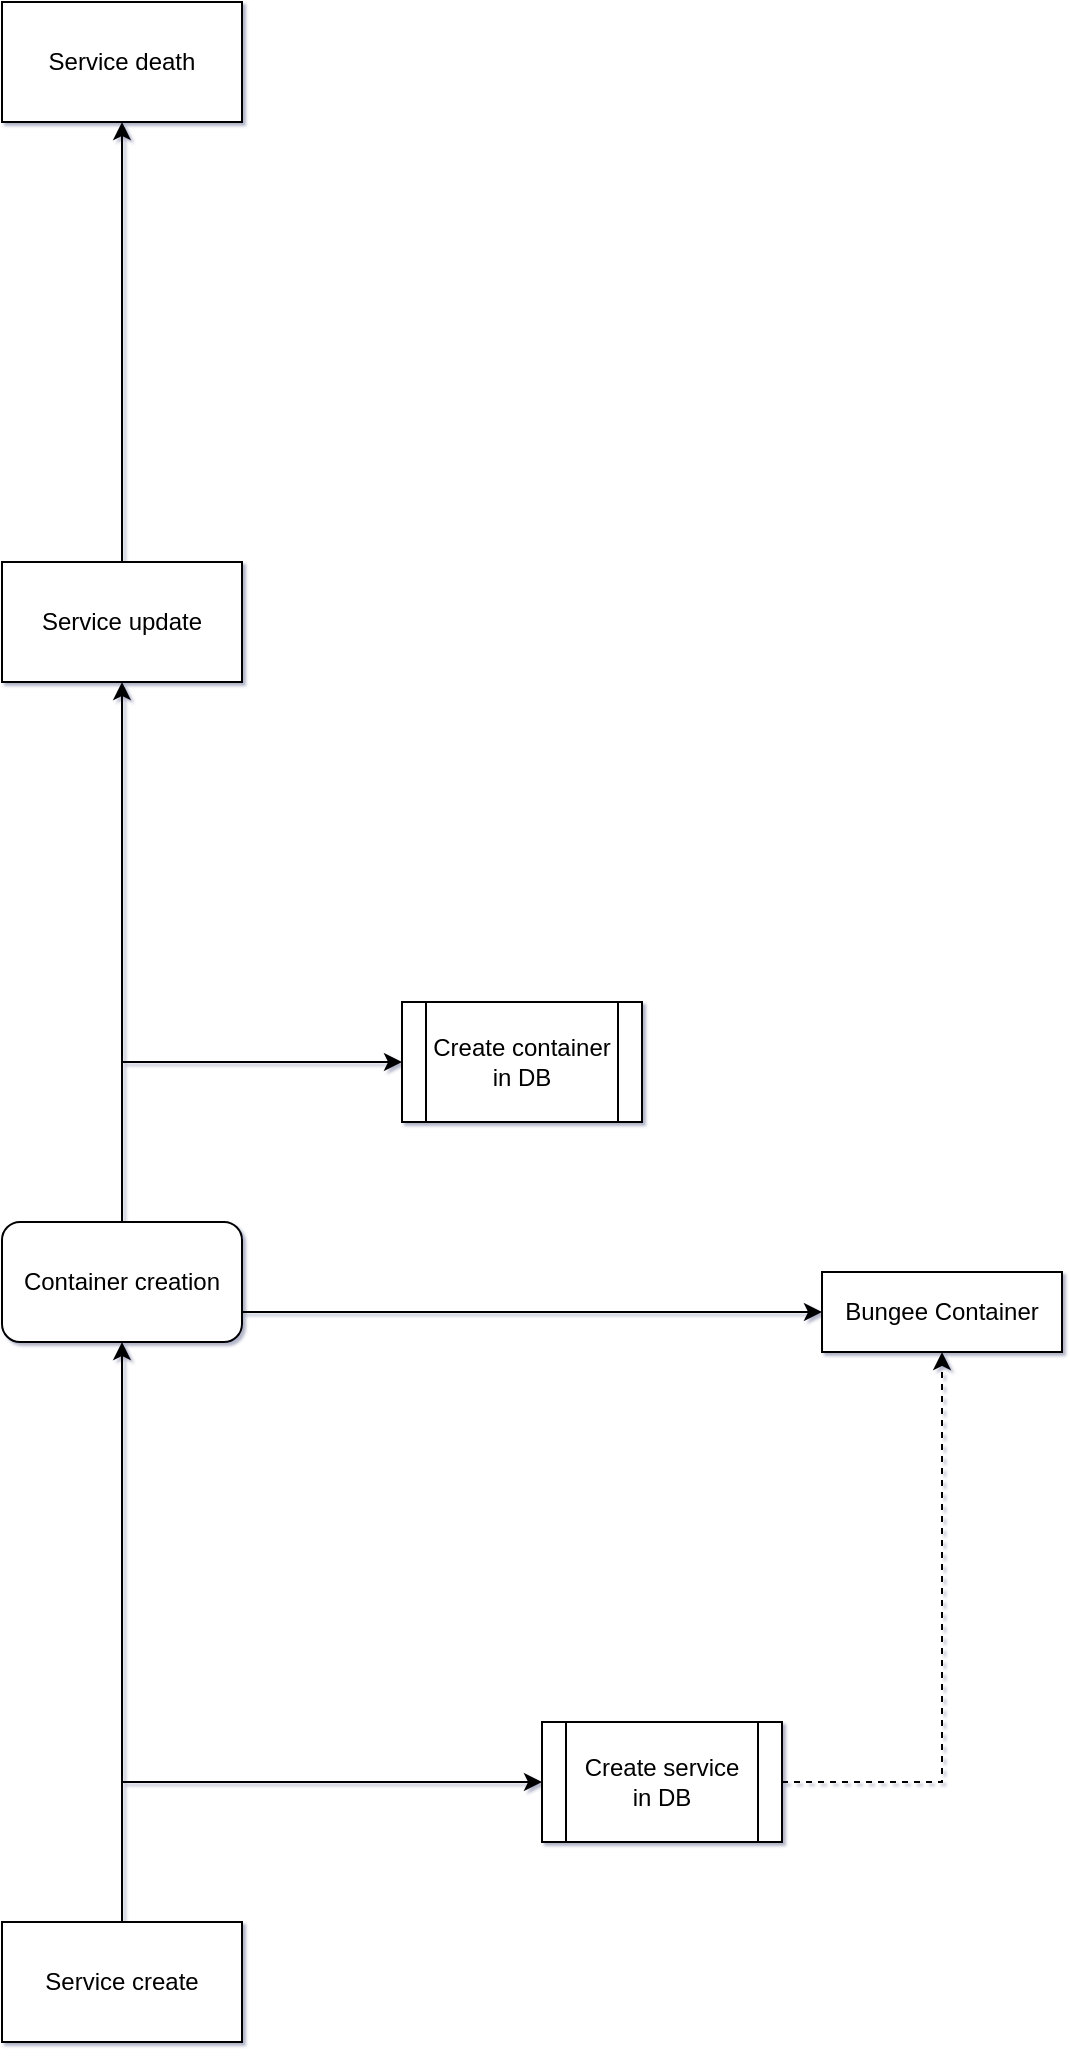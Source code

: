 <mxfile version="13.7.9" type="embed" pages="2"><diagram id="OMiFd6Sh_24sQ-4vdrzR" name="DockerDataFlow"><mxGraphModel dx="937" dy="1143" grid="1" gridSize="10" guides="1" tooltips="1" connect="1" arrows="1" fold="1" page="0" pageScale="1" pageWidth="1654" pageHeight="1169" background="none" math="0" shadow="1"><root><mxCell id="0"/><mxCell id="1" parent="0"/><mxCell id="xdcIngjJ-QziRpFktCmz-25" style="edgeStyle=orthogonalEdgeStyle;rounded=0;orthogonalLoop=1;jettySize=auto;html=1;exitX=0.5;exitY=0;exitDx=0;exitDy=0;" parent="1" source="XxlSsvK2DxJtwF0AhiSc-23" target="xdcIngjJ-QziRpFktCmz-24" edge="1"><mxGeometry relative="1" as="geometry"/></mxCell><mxCell id="xdcIngjJ-QziRpFktCmz-27" style="edgeStyle=orthogonalEdgeStyle;rounded=0;orthogonalLoop=1;jettySize=auto;html=1;exitX=0.5;exitY=0;exitDx=0;exitDy=0;entryX=0;entryY=0.5;entryDx=0;entryDy=0;" parent="1" source="XxlSsvK2DxJtwF0AhiSc-23" target="xdcIngjJ-QziRpFktCmz-26" edge="1"><mxGeometry relative="1" as="geometry"/></mxCell><mxCell id="XxlSsvK2DxJtwF0AhiSc-23" value="Service create" style="rounded=0;whiteSpace=wrap;html=1;" parent="1" vertex="1"><mxGeometry x="230" y="830" width="120" height="60" as="geometry"/></mxCell><mxCell id="xdcIngjJ-QziRpFktCmz-22" value="Service death" style="rounded=0;whiteSpace=wrap;html=1;" parent="1" vertex="1"><mxGeometry x="230" y="-130" width="120" height="60" as="geometry"/></mxCell><mxCell id="xdcIngjJ-QziRpFktCmz-39" style="edgeStyle=orthogonalEdgeStyle;rounded=0;orthogonalLoop=1;jettySize=auto;html=1;exitX=0.5;exitY=0;exitDx=0;exitDy=0;entryX=0.5;entryY=1;entryDx=0;entryDy=0;strokeWidth=1;" parent="1" source="xdcIngjJ-QziRpFktCmz-23" target="xdcIngjJ-QziRpFktCmz-22" edge="1"><mxGeometry relative="1" as="geometry"/></mxCell><mxCell id="xdcIngjJ-QziRpFktCmz-23" value="Service update" style="rounded=0;whiteSpace=wrap;html=1;" parent="1" vertex="1"><mxGeometry x="230" y="150" width="120" height="60" as="geometry"/></mxCell><mxCell id="xdcIngjJ-QziRpFktCmz-28" style="edgeStyle=orthogonalEdgeStyle;rounded=0;orthogonalLoop=1;jettySize=auto;html=1;exitX=0.5;exitY=0;exitDx=0;exitDy=0;entryX=0.5;entryY=1;entryDx=0;entryDy=0;" parent="1" source="xdcIngjJ-QziRpFktCmz-24" target="xdcIngjJ-QziRpFktCmz-23" edge="1"><mxGeometry relative="1" as="geometry"/></mxCell><mxCell id="xdcIngjJ-QziRpFktCmz-30" style="edgeStyle=orthogonalEdgeStyle;rounded=0;orthogonalLoop=1;jettySize=auto;html=1;exitX=0.5;exitY=0;exitDx=0;exitDy=0;entryX=0;entryY=0.5;entryDx=0;entryDy=0;" parent="1" source="xdcIngjJ-QziRpFktCmz-24" target="xdcIngjJ-QziRpFktCmz-29" edge="1"><mxGeometry relative="1" as="geometry"/></mxCell><mxCell id="xdcIngjJ-QziRpFktCmz-38" style="edgeStyle=orthogonalEdgeStyle;rounded=0;orthogonalLoop=1;jettySize=auto;html=1;exitX=1;exitY=0.75;exitDx=0;exitDy=0;entryX=0;entryY=0.5;entryDx=0;entryDy=0;strokeWidth=1;" parent="1" source="xdcIngjJ-QziRpFktCmz-24" target="xdcIngjJ-QziRpFktCmz-34" edge="1"><mxGeometry relative="1" as="geometry"/></mxCell><mxCell id="xdcIngjJ-QziRpFktCmz-24" value="Container creation" style="rounded=1;whiteSpace=wrap;html=1;" parent="1" vertex="1"><mxGeometry x="230" y="480" width="120" height="60" as="geometry"/></mxCell><mxCell id="xdcIngjJ-QziRpFktCmz-36" style="edgeStyle=orthogonalEdgeStyle;rounded=0;orthogonalLoop=1;jettySize=auto;html=1;exitX=1;exitY=0.5;exitDx=0;exitDy=0;entryX=0.5;entryY=1;entryDx=0;entryDy=0;strokeWidth=1;dashed=1;" parent="1" source="xdcIngjJ-QziRpFktCmz-26" target="xdcIngjJ-QziRpFktCmz-34" edge="1"><mxGeometry relative="1" as="geometry"/></mxCell><mxCell id="xdcIngjJ-QziRpFktCmz-26" value="&lt;div&gt;Create service&lt;/div&gt;&lt;div&gt;in DB&lt;br&gt;&lt;/div&gt;" style="shape=process;whiteSpace=wrap;html=1;backgroundOutline=1;" parent="1" vertex="1"><mxGeometry x="500" y="730" width="120" height="60" as="geometry"/></mxCell><mxCell id="xdcIngjJ-QziRpFktCmz-29" value="&lt;div&gt;Create container&lt;/div&gt;&lt;div&gt;in DB&lt;br&gt;&lt;/div&gt;" style="shape=process;whiteSpace=wrap;html=1;backgroundOutline=1;" parent="1" vertex="1"><mxGeometry x="430" y="370" width="120" height="60" as="geometry"/></mxCell><mxCell id="xdcIngjJ-QziRpFktCmz-34" value="Bungee Container" style="rounded=0;whiteSpace=wrap;html=1;" parent="1" vertex="1"><mxGeometry x="640" y="505" width="120" height="40" as="geometry"/></mxCell></root></mxGraphModel></diagram><diagram id="4F4N8v271FKx0iYN6hkK" name="Page-2"><mxGraphModel dx="937" dy="743" grid="1" gridSize="10" guides="1" tooltips="1" connect="1" arrows="1" fold="1" page="1" pageScale="1" pageWidth="850" pageHeight="1100" math="0" shadow="0"><root><mxCell id="C4fNigavTfgOgkANDi07-0"/><mxCell id="C4fNigavTfgOgkANDi07-1" parent="C4fNigavTfgOgkANDi07-0"/></root></mxGraphModel></diagram></mxfile>